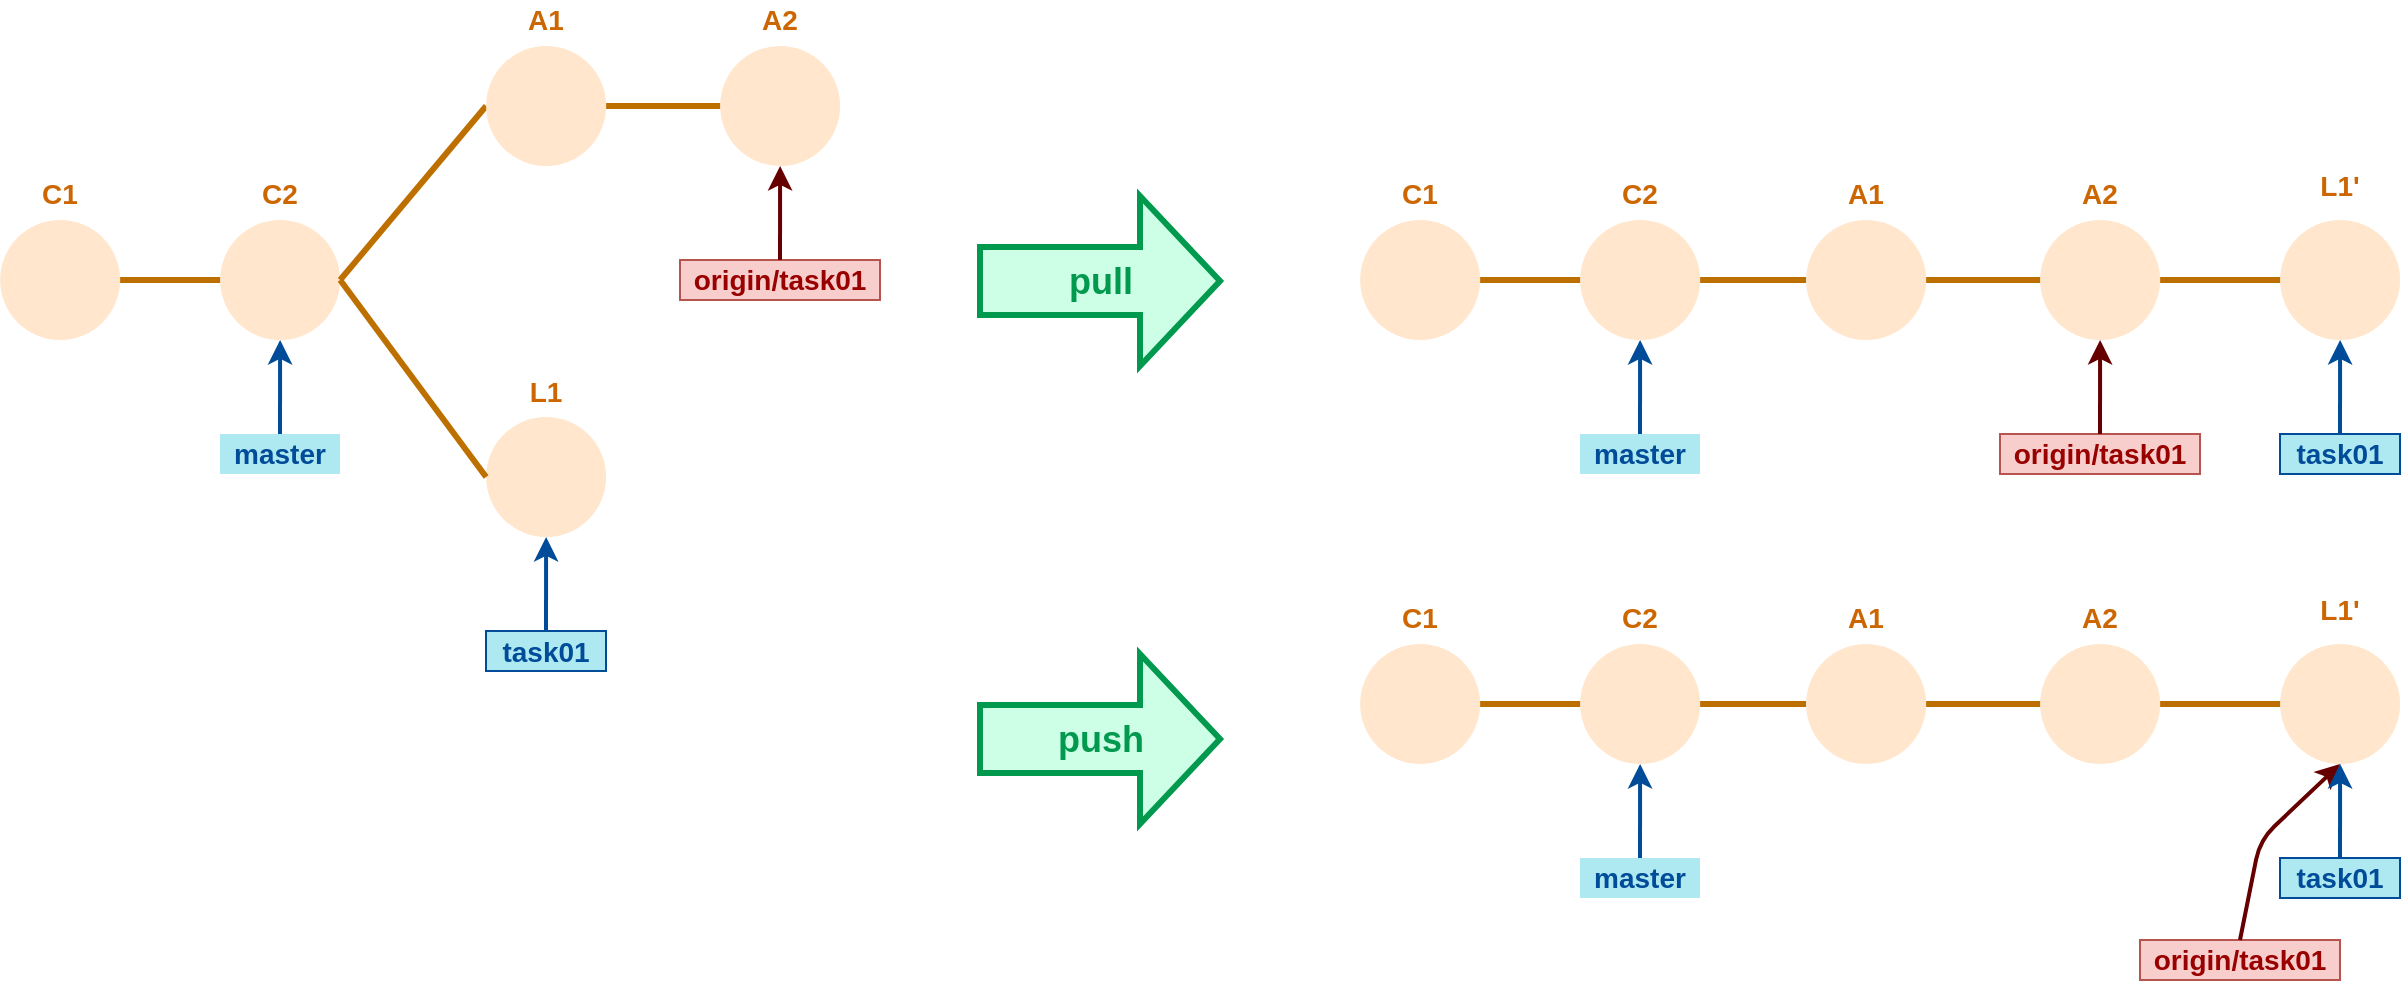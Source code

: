 <mxfile version="12.1.3" type="device" pages="1"><diagram id="HAET5fpl5bqPvAFkC88v" name="Page-1"><mxGraphModel dx="1151" dy="738" grid="1" gridSize="10" guides="1" tooltips="1" connect="1" arrows="1" fold="1" page="1" pageScale="1" pageWidth="1100" pageHeight="1169" math="0" shadow="0"><root><mxCell id="0"/><mxCell id="1" parent="0"/><mxCell id="OzglFJ8sJ1fg2wrmD4SC-4" value="" style="ellipse;whiteSpace=wrap;html=1;aspect=fixed;fillColor=#FFE6CC;strokeColor=none;" parent="1" vertex="1"><mxGeometry x="40.059" y="260" width="60" height="60" as="geometry"/></mxCell><mxCell id="OzglFJ8sJ1fg2wrmD4SC-5" value="" style="ellipse;whiteSpace=wrap;html=1;aspect=fixed;fillColor=#FFE6CC;strokeColor=none;" parent="1" vertex="1"><mxGeometry x="150.059" y="260" width="60" height="60" as="geometry"/></mxCell><mxCell id="OzglFJ8sJ1fg2wrmD4SC-6" value="" style="endArrow=none;html=1;entryX=1;entryY=0.5;entryDx=0;entryDy=0;exitX=0;exitY=0.5;exitDx=0;exitDy=0;endFill=0;fillColor=#f0a30a;strokeColor=#BD7000;strokeWidth=3;" parent="1" source="OzglFJ8sJ1fg2wrmD4SC-5" target="OzglFJ8sJ1fg2wrmD4SC-4" edge="1"><mxGeometry width="50" height="50" relative="1" as="geometry"><mxPoint x="40.059" y="410" as="sourcePoint"/><mxPoint x="90.059" y="360" as="targetPoint"/></mxGeometry></mxCell><mxCell id="OzglFJ8sJ1fg2wrmD4SC-7" value="C1" style="text;html=1;strokeColor=none;fillColor=none;align=center;verticalAlign=middle;whiteSpace=wrap;rounded=0;fontStyle=1;fontSize=14;fontColor=#CC6600;" parent="1" vertex="1"><mxGeometry x="50.059" y="237" width="40" height="20" as="geometry"/></mxCell><mxCell id="OzglFJ8sJ1fg2wrmD4SC-8" value="C2" style="text;html=1;strokeColor=none;fillColor=none;align=center;verticalAlign=middle;whiteSpace=wrap;rounded=0;fontStyle=1;fontSize=14;fontColor=#CC6600;" parent="1" vertex="1"><mxGeometry x="160.059" y="237" width="40" height="20" as="geometry"/></mxCell><mxCell id="OzglFJ8sJ1fg2wrmD4SC-10" value="" style="endArrow=none;html=1;entryX=1;entryY=0.5;entryDx=0;entryDy=0;exitX=0.5;exitY=1;exitDx=0;exitDy=0;endFill=0;fillColor=#f0a30a;strokeColor=#BD7000;strokeWidth=3;" parent="1" source="mrfmCj64JZZggaUAGXXq-16" edge="1"><mxGeometry width="50" height="50" relative="1" as="geometry"><mxPoint x="287.059" y="290" as="sourcePoint"/><mxPoint x="210.059" y="290" as="targetPoint"/></mxGeometry></mxCell><mxCell id="mrfmCj64JZZggaUAGXXq-5" value="master" style="text;html=1;strokeColor=none;fillColor=#AEE9F2;align=center;verticalAlign=middle;whiteSpace=wrap;rounded=0;fontStyle=1;fontSize=14;fontColor=#004C99;" parent="1" vertex="1"><mxGeometry x="150" y="367" width="60" height="20" as="geometry"/></mxCell><mxCell id="mrfmCj64JZZggaUAGXXq-6" value="" style="endArrow=classic;html=1;strokeColor=#004C99;fillColor=#FFB366;fontColor=#07733D;exitX=0.5;exitY=0;exitDx=0;exitDy=0;strokeWidth=2;entryX=0.5;entryY=1;entryDx=0;entryDy=0;" parent="1" source="mrfmCj64JZZggaUAGXXq-5" target="OzglFJ8sJ1fg2wrmD4SC-5" edge="1"><mxGeometry width="50" height="50" relative="1" as="geometry"><mxPoint x="327" y="200" as="sourcePoint"/><mxPoint x="353" y="340" as="targetPoint"/></mxGeometry></mxCell><mxCell id="mrfmCj64JZZggaUAGXXq-13" value="origin/task01" style="text;html=1;strokeColor=#b85450;fillColor=#f8cecc;align=center;verticalAlign=middle;whiteSpace=wrap;rounded=0;fontStyle=1;fontSize=14;labelBorderColor=none;fontColor=#990000;" parent="1" vertex="1"><mxGeometry x="380" y="280" width="100" height="20" as="geometry"/></mxCell><mxCell id="mrfmCj64JZZggaUAGXXq-16" value="" style="ellipse;whiteSpace=wrap;html=1;aspect=fixed;fillColor=#FFE6CC;strokeColor=none;direction=south;" parent="1" vertex="1"><mxGeometry x="283.059" y="173" width="60" height="60" as="geometry"/></mxCell><mxCell id="mrfmCj64JZZggaUAGXXq-17" value="A1" style="text;html=1;strokeColor=none;fillColor=none;align=center;verticalAlign=middle;whiteSpace=wrap;rounded=0;fontStyle=1;fontSize=14;fontColor=#CC6600;" parent="1" vertex="1"><mxGeometry x="293.059" y="150" width="40" height="20" as="geometry"/></mxCell><mxCell id="mrfmCj64JZZggaUAGXXq-19" value="" style="endArrow=classic;html=1;strokeColor=#660000;fillColor=#FFB366;fontColor=#07733D;exitX=0.5;exitY=0;exitDx=0;exitDy=0;strokeWidth=2;entryX=0.5;entryY=1;entryDx=0;entryDy=0;" parent="1" source="mrfmCj64JZZggaUAGXXq-13" target="bu3hgth9IXDOjObXSyT2-1" edge="1"><mxGeometry width="50" height="50" relative="1" as="geometry"><mxPoint x="440" y="153" as="sourcePoint"/><mxPoint x="430.059" y="233" as="targetPoint"/></mxGeometry></mxCell><mxCell id="bu3hgth9IXDOjObXSyT2-1" value="" style="ellipse;whiteSpace=wrap;html=1;aspect=fixed;fillColor=#FFE6CC;strokeColor=none;" parent="1" vertex="1"><mxGeometry x="400.059" y="173" width="60" height="60" as="geometry"/></mxCell><mxCell id="bu3hgth9IXDOjObXSyT2-2" value="" style="endArrow=none;html=1;entryX=1;entryY=0.5;entryDx=0;entryDy=0;exitX=0;exitY=0.5;exitDx=0;exitDy=0;endFill=0;fillColor=#f0a30a;strokeColor=#BD7000;strokeWidth=3;" parent="1" source="bu3hgth9IXDOjObXSyT2-1" edge="1"><mxGeometry width="50" height="50" relative="1" as="geometry"><mxPoint x="283.059" y="323" as="sourcePoint"/><mxPoint x="343.059" y="203" as="targetPoint"/></mxGeometry></mxCell><mxCell id="bu3hgth9IXDOjObXSyT2-3" value="A2" style="text;html=1;strokeColor=none;fillColor=none;align=center;verticalAlign=middle;whiteSpace=wrap;rounded=0;fontStyle=1;fontSize=14;fontColor=#CC6600;" parent="1" vertex="1"><mxGeometry x="410.059" y="150" width="40" height="20" as="geometry"/></mxCell><mxCell id="hbwKmorQYRs0Cjv_wLM8-2" value="" style="ellipse;whiteSpace=wrap;html=1;aspect=fixed;fillColor=#FFE6CC;strokeColor=none;direction=south;" vertex="1" parent="1"><mxGeometry x="283.059" y="358.5" width="60" height="60" as="geometry"/></mxCell><mxCell id="hbwKmorQYRs0Cjv_wLM8-3" value="L1" style="text;html=1;strokeColor=none;fillColor=none;align=center;verticalAlign=middle;whiteSpace=wrap;rounded=0;fontStyle=1;fontSize=14;fontColor=#CC6600;" vertex="1" parent="1"><mxGeometry x="293.059" y="335.5" width="40" height="20" as="geometry"/></mxCell><mxCell id="hbwKmorQYRs0Cjv_wLM8-4" value="" style="endArrow=none;html=1;entryX=1;entryY=0.5;entryDx=0;entryDy=0;exitX=0.5;exitY=1;exitDx=0;exitDy=0;endFill=0;fillColor=#f0a30a;strokeColor=#BD7000;strokeWidth=3;" edge="1" parent="1" source="hbwKmorQYRs0Cjv_wLM8-2" target="OzglFJ8sJ1fg2wrmD4SC-5"><mxGeometry width="50" height="50" relative="1" as="geometry"><mxPoint x="293.059" y="235" as="sourcePoint"/><mxPoint x="220.059" y="300" as="targetPoint"/></mxGeometry></mxCell><mxCell id="hbwKmorQYRs0Cjv_wLM8-5" value="task01" style="text;html=1;strokeColor=#004C99;fillColor=#AEE9F2;align=center;verticalAlign=middle;whiteSpace=wrap;rounded=0;fontStyle=1;fontSize=14;fontColor=#004C99;" vertex="1" parent="1"><mxGeometry x="283" y="465.5" width="60" height="20" as="geometry"/></mxCell><mxCell id="hbwKmorQYRs0Cjv_wLM8-6" value="" style="endArrow=classic;html=1;strokeColor=#004C99;fillColor=#FFB366;fontColor=#07733D;exitX=0.5;exitY=0;exitDx=0;exitDy=0;strokeWidth=2;entryX=0.5;entryY=1;entryDx=0;entryDy=0;" edge="1" parent="1" source="hbwKmorQYRs0Cjv_wLM8-5"><mxGeometry width="50" height="50" relative="1" as="geometry"><mxPoint x="460" y="298.5" as="sourcePoint"/><mxPoint x="313.059" y="418.5" as="targetPoint"/></mxGeometry></mxCell><mxCell id="hbwKmorQYRs0Cjv_wLM8-9" value="&lt;font style=&quot;font-size: 18px&quot; color=&quot;#00994d&quot;&gt;&lt;b&gt;pull&lt;/b&gt;&lt;/font&gt;" style="html=1;shadow=0;dashed=0;align=center;verticalAlign=middle;shape=mxgraph.arrows2.arrow;dy=0.6;dx=40;notch=0;fontColor=#990000;strokeWidth=3;strokeColor=#00994D;fillColor=#CCFFE6;" vertex="1" parent="1"><mxGeometry x="530" y="248" width="120" height="85" as="geometry"/></mxCell><mxCell id="hbwKmorQYRs0Cjv_wLM8-10" value="" style="ellipse;whiteSpace=wrap;html=1;aspect=fixed;fillColor=#FFE6CC;strokeColor=none;" vertex="1" parent="1"><mxGeometry x="720.059" y="260" width="60" height="60" as="geometry"/></mxCell><mxCell id="hbwKmorQYRs0Cjv_wLM8-11" value="" style="ellipse;whiteSpace=wrap;html=1;aspect=fixed;fillColor=#FFE6CC;strokeColor=none;" vertex="1" parent="1"><mxGeometry x="830.059" y="260" width="60" height="60" as="geometry"/></mxCell><mxCell id="hbwKmorQYRs0Cjv_wLM8-12" value="" style="endArrow=none;html=1;entryX=1;entryY=0.5;entryDx=0;entryDy=0;exitX=0;exitY=0.5;exitDx=0;exitDy=0;endFill=0;fillColor=#f0a30a;strokeColor=#BD7000;strokeWidth=3;" edge="1" parent="1" source="hbwKmorQYRs0Cjv_wLM8-11" target="hbwKmorQYRs0Cjv_wLM8-10"><mxGeometry width="50" height="50" relative="1" as="geometry"><mxPoint x="720.059" y="410" as="sourcePoint"/><mxPoint x="770.059" y="360" as="targetPoint"/></mxGeometry></mxCell><mxCell id="hbwKmorQYRs0Cjv_wLM8-13" value="C1" style="text;html=1;strokeColor=none;fillColor=none;align=center;verticalAlign=middle;whiteSpace=wrap;rounded=0;fontStyle=1;fontSize=14;fontColor=#CC6600;" vertex="1" parent="1"><mxGeometry x="730.059" y="237" width="40" height="20" as="geometry"/></mxCell><mxCell id="hbwKmorQYRs0Cjv_wLM8-14" value="C2" style="text;html=1;strokeColor=none;fillColor=none;align=center;verticalAlign=middle;whiteSpace=wrap;rounded=0;fontStyle=1;fontSize=14;fontColor=#CC6600;" vertex="1" parent="1"><mxGeometry x="840.059" y="237" width="40" height="20" as="geometry"/></mxCell><mxCell id="hbwKmorQYRs0Cjv_wLM8-15" value="" style="endArrow=none;html=1;entryX=1;entryY=0.5;entryDx=0;entryDy=0;exitX=0.5;exitY=1;exitDx=0;exitDy=0;endFill=0;fillColor=#f0a30a;strokeColor=#BD7000;strokeWidth=3;" edge="1" parent="1" source="hbwKmorQYRs0Cjv_wLM8-19"><mxGeometry width="50" height="50" relative="1" as="geometry"><mxPoint x="967.059" y="290" as="sourcePoint"/><mxPoint x="890.059" y="290" as="targetPoint"/></mxGeometry></mxCell><mxCell id="hbwKmorQYRs0Cjv_wLM8-16" value="master" style="text;html=1;strokeColor=none;fillColor=#AEE9F2;align=center;verticalAlign=middle;whiteSpace=wrap;rounded=0;fontStyle=1;fontSize=14;fontColor=#004C99;" vertex="1" parent="1"><mxGeometry x="830" y="367" width="60" height="20" as="geometry"/></mxCell><mxCell id="hbwKmorQYRs0Cjv_wLM8-17" value="" style="endArrow=classic;html=1;strokeColor=#004C99;fillColor=#FFB366;fontColor=#07733D;exitX=0.5;exitY=0;exitDx=0;exitDy=0;strokeWidth=2;entryX=0.5;entryY=1;entryDx=0;entryDy=0;" edge="1" parent="1" source="hbwKmorQYRs0Cjv_wLM8-16" target="hbwKmorQYRs0Cjv_wLM8-11"><mxGeometry width="50" height="50" relative="1" as="geometry"><mxPoint x="1007" y="200" as="sourcePoint"/><mxPoint x="1033" y="340" as="targetPoint"/></mxGeometry></mxCell><mxCell id="hbwKmorQYRs0Cjv_wLM8-18" value="origin/task01" style="text;html=1;strokeColor=#b85450;fillColor=#f8cecc;align=center;verticalAlign=middle;whiteSpace=wrap;rounded=0;fontStyle=1;fontSize=14;labelBorderColor=none;fontColor=#990000;" vertex="1" parent="1"><mxGeometry x="1040" y="367" width="100" height="20" as="geometry"/></mxCell><mxCell id="hbwKmorQYRs0Cjv_wLM8-19" value="" style="ellipse;whiteSpace=wrap;html=1;aspect=fixed;fillColor=#FFE6CC;strokeColor=none;direction=south;" vertex="1" parent="1"><mxGeometry x="943.059" y="260" width="60" height="60" as="geometry"/></mxCell><mxCell id="hbwKmorQYRs0Cjv_wLM8-20" value="A1" style="text;html=1;strokeColor=none;fillColor=none;align=center;verticalAlign=middle;whiteSpace=wrap;rounded=0;fontStyle=1;fontSize=14;fontColor=#CC6600;" vertex="1" parent="1"><mxGeometry x="953.059" y="237" width="40" height="20" as="geometry"/></mxCell><mxCell id="hbwKmorQYRs0Cjv_wLM8-21" value="" style="endArrow=classic;html=1;strokeColor=#660000;fillColor=#FFB366;fontColor=#07733D;exitX=0.5;exitY=0;exitDx=0;exitDy=0;strokeWidth=2;entryX=0.5;entryY=1;entryDx=0;entryDy=0;" edge="1" parent="1" source="hbwKmorQYRs0Cjv_wLM8-18" target="hbwKmorQYRs0Cjv_wLM8-22"><mxGeometry width="50" height="50" relative="1" as="geometry"><mxPoint x="1100" y="240" as="sourcePoint"/><mxPoint x="1090.059" y="320" as="targetPoint"/></mxGeometry></mxCell><mxCell id="hbwKmorQYRs0Cjv_wLM8-22" value="" style="ellipse;whiteSpace=wrap;html=1;aspect=fixed;fillColor=#FFE6CC;strokeColor=none;" vertex="1" parent="1"><mxGeometry x="1060.059" y="260" width="60" height="60" as="geometry"/></mxCell><mxCell id="hbwKmorQYRs0Cjv_wLM8-23" value="" style="endArrow=none;html=1;entryX=1;entryY=0.5;entryDx=0;entryDy=0;exitX=0;exitY=0.5;exitDx=0;exitDy=0;endFill=0;fillColor=#f0a30a;strokeColor=#BD7000;strokeWidth=3;" edge="1" parent="1" source="hbwKmorQYRs0Cjv_wLM8-22"><mxGeometry width="50" height="50" relative="1" as="geometry"><mxPoint x="943.059" y="410" as="sourcePoint"/><mxPoint x="1003.059" y="290" as="targetPoint"/></mxGeometry></mxCell><mxCell id="hbwKmorQYRs0Cjv_wLM8-24" value="A2" style="text;html=1;strokeColor=none;fillColor=none;align=center;verticalAlign=middle;whiteSpace=wrap;rounded=0;fontStyle=1;fontSize=14;fontColor=#CC6600;" vertex="1" parent="1"><mxGeometry x="1070.059" y="237" width="40" height="20" as="geometry"/></mxCell><mxCell id="hbwKmorQYRs0Cjv_wLM8-28" value="task01" style="text;html=1;strokeColor=#004C99;fillColor=#AEE9F2;align=center;verticalAlign=middle;whiteSpace=wrap;rounded=0;fontStyle=1;fontSize=14;fontColor=#004C99;" vertex="1" parent="1"><mxGeometry x="1180" y="367" width="60" height="20" as="geometry"/></mxCell><mxCell id="hbwKmorQYRs0Cjv_wLM8-29" value="" style="endArrow=classic;html=1;strokeColor=#004C99;fillColor=#FFB366;fontColor=#07733D;exitX=0.5;exitY=0;exitDx=0;exitDy=0;strokeWidth=2;entryX=0.5;entryY=1;entryDx=0;entryDy=0;" edge="1" parent="1" source="hbwKmorQYRs0Cjv_wLM8-28" target="hbwKmorQYRs0Cjv_wLM8-30"><mxGeometry width="50" height="50" relative="1" as="geometry"><mxPoint x="1357" y="200" as="sourcePoint"/><mxPoint x="1260" y="348.5" as="targetPoint"/></mxGeometry></mxCell><mxCell id="hbwKmorQYRs0Cjv_wLM8-30" value="" style="ellipse;whiteSpace=wrap;html=1;aspect=fixed;fillColor=#FFE6CC;strokeColor=none;" vertex="1" parent="1"><mxGeometry x="1180.059" y="260" width="60" height="60" as="geometry"/></mxCell><mxCell id="hbwKmorQYRs0Cjv_wLM8-31" value="L1'" style="text;html=1;strokeColor=none;fillColor=none;align=center;verticalAlign=middle;whiteSpace=wrap;rounded=0;fontStyle=1;fontSize=14;fontColor=#CC6600;" vertex="1" parent="1"><mxGeometry x="1190" y="228.5" width="40" height="29" as="geometry"/></mxCell><mxCell id="hbwKmorQYRs0Cjv_wLM8-36" value="" style="endArrow=none;html=1;entryX=1;entryY=0.5;entryDx=0;entryDy=0;endFill=0;fillColor=#f0a30a;strokeColor=#BD7000;strokeWidth=3;exitX=0;exitY=0.5;exitDx=0;exitDy=0;" edge="1" parent="1" source="hbwKmorQYRs0Cjv_wLM8-30" target="hbwKmorQYRs0Cjv_wLM8-22"><mxGeometry width="50" height="50" relative="1" as="geometry"><mxPoint x="1071.559" y="213" as="sourcePoint"/><mxPoint x="994.559" y="213" as="targetPoint"/></mxGeometry></mxCell><mxCell id="hbwKmorQYRs0Cjv_wLM8-41" value="&lt;font style=&quot;font-size: 18px&quot; color=&quot;#00994d&quot;&gt;&lt;b&gt;push&lt;/b&gt;&lt;/font&gt;" style="html=1;shadow=0;dashed=0;align=center;verticalAlign=middle;shape=mxgraph.arrows2.arrow;dy=0.6;dx=40;notch=0;fontColor=#990000;strokeWidth=3;strokeColor=#00994D;fillColor=#CCFFE6;" vertex="1" parent="1"><mxGeometry x="530" y="477" width="120" height="85" as="geometry"/></mxCell><mxCell id="hbwKmorQYRs0Cjv_wLM8-88" value="" style="ellipse;whiteSpace=wrap;html=1;aspect=fixed;fillColor=#FFE6CC;strokeColor=none;" vertex="1" parent="1"><mxGeometry x="720.059" y="472" width="60" height="60" as="geometry"/></mxCell><mxCell id="hbwKmorQYRs0Cjv_wLM8-89" value="" style="ellipse;whiteSpace=wrap;html=1;aspect=fixed;fillColor=#FFE6CC;strokeColor=none;" vertex="1" parent="1"><mxGeometry x="830.059" y="472" width="60" height="60" as="geometry"/></mxCell><mxCell id="hbwKmorQYRs0Cjv_wLM8-90" value="" style="endArrow=none;html=1;entryX=1;entryY=0.5;entryDx=0;entryDy=0;exitX=0;exitY=0.5;exitDx=0;exitDy=0;endFill=0;fillColor=#f0a30a;strokeColor=#BD7000;strokeWidth=3;" edge="1" parent="1" source="hbwKmorQYRs0Cjv_wLM8-89" target="hbwKmorQYRs0Cjv_wLM8-88"><mxGeometry width="50" height="50" relative="1" as="geometry"><mxPoint x="720.059" y="622" as="sourcePoint"/><mxPoint x="770.059" y="572" as="targetPoint"/></mxGeometry></mxCell><mxCell id="hbwKmorQYRs0Cjv_wLM8-91" value="C1" style="text;html=1;strokeColor=none;fillColor=none;align=center;verticalAlign=middle;whiteSpace=wrap;rounded=0;fontStyle=1;fontSize=14;fontColor=#CC6600;" vertex="1" parent="1"><mxGeometry x="730.059" y="449" width="40" height="20" as="geometry"/></mxCell><mxCell id="hbwKmorQYRs0Cjv_wLM8-92" value="C2" style="text;html=1;strokeColor=none;fillColor=none;align=center;verticalAlign=middle;whiteSpace=wrap;rounded=0;fontStyle=1;fontSize=14;fontColor=#CC6600;" vertex="1" parent="1"><mxGeometry x="840.059" y="449" width="40" height="20" as="geometry"/></mxCell><mxCell id="hbwKmorQYRs0Cjv_wLM8-93" value="" style="endArrow=none;html=1;entryX=1;entryY=0.5;entryDx=0;entryDy=0;exitX=0.5;exitY=1;exitDx=0;exitDy=0;endFill=0;fillColor=#f0a30a;strokeColor=#BD7000;strokeWidth=3;" edge="1" parent="1" source="hbwKmorQYRs0Cjv_wLM8-97"><mxGeometry width="50" height="50" relative="1" as="geometry"><mxPoint x="967.059" y="502" as="sourcePoint"/><mxPoint x="890.059" y="502" as="targetPoint"/></mxGeometry></mxCell><mxCell id="hbwKmorQYRs0Cjv_wLM8-94" value="master" style="text;html=1;strokeColor=none;fillColor=#AEE9F2;align=center;verticalAlign=middle;whiteSpace=wrap;rounded=0;fontStyle=1;fontSize=14;fontColor=#004C99;" vertex="1" parent="1"><mxGeometry x="830" y="579" width="60" height="20" as="geometry"/></mxCell><mxCell id="hbwKmorQYRs0Cjv_wLM8-95" value="" style="endArrow=classic;html=1;strokeColor=#004C99;fillColor=#FFB366;fontColor=#07733D;exitX=0.5;exitY=0;exitDx=0;exitDy=0;strokeWidth=2;entryX=0.5;entryY=1;entryDx=0;entryDy=0;" edge="1" parent="1" source="hbwKmorQYRs0Cjv_wLM8-94" target="hbwKmorQYRs0Cjv_wLM8-89"><mxGeometry width="50" height="50" relative="1" as="geometry"><mxPoint x="1007" y="412" as="sourcePoint"/><mxPoint x="1033" y="552" as="targetPoint"/></mxGeometry></mxCell><mxCell id="hbwKmorQYRs0Cjv_wLM8-96" value="origin/task01" style="text;html=1;strokeColor=#b85450;fillColor=#f8cecc;align=center;verticalAlign=middle;whiteSpace=wrap;rounded=0;fontStyle=1;fontSize=14;labelBorderColor=none;fontColor=#990000;" vertex="1" parent="1"><mxGeometry x="1110" y="620" width="100" height="20" as="geometry"/></mxCell><mxCell id="hbwKmorQYRs0Cjv_wLM8-97" value="" style="ellipse;whiteSpace=wrap;html=1;aspect=fixed;fillColor=#FFE6CC;strokeColor=none;direction=south;" vertex="1" parent="1"><mxGeometry x="943.059" y="472" width="60" height="60" as="geometry"/></mxCell><mxCell id="hbwKmorQYRs0Cjv_wLM8-98" value="A1" style="text;html=1;strokeColor=none;fillColor=none;align=center;verticalAlign=middle;whiteSpace=wrap;rounded=0;fontStyle=1;fontSize=14;fontColor=#CC6600;" vertex="1" parent="1"><mxGeometry x="953.059" y="449" width="40" height="20" as="geometry"/></mxCell><mxCell id="hbwKmorQYRs0Cjv_wLM8-99" value="" style="endArrow=classic;html=1;strokeColor=#660000;fillColor=#FFB366;fontColor=#07733D;exitX=0.5;exitY=0;exitDx=0;exitDy=0;strokeWidth=2;entryX=0.5;entryY=1;entryDx=0;entryDy=0;" edge="1" parent="1" source="hbwKmorQYRs0Cjv_wLM8-96" target="hbwKmorQYRs0Cjv_wLM8-105"><mxGeometry width="50" height="50" relative="1" as="geometry"><mxPoint x="1100" y="452" as="sourcePoint"/><mxPoint x="1090.059" y="532" as="targetPoint"/><Array as="points"><mxPoint x="1170" y="570"/></Array></mxGeometry></mxCell><mxCell id="hbwKmorQYRs0Cjv_wLM8-100" value="" style="ellipse;whiteSpace=wrap;html=1;aspect=fixed;fillColor=#FFE6CC;strokeColor=none;" vertex="1" parent="1"><mxGeometry x="1060.059" y="472" width="60" height="60" as="geometry"/></mxCell><mxCell id="hbwKmorQYRs0Cjv_wLM8-101" value="" style="endArrow=none;html=1;entryX=1;entryY=0.5;entryDx=0;entryDy=0;exitX=0;exitY=0.5;exitDx=0;exitDy=0;endFill=0;fillColor=#f0a30a;strokeColor=#BD7000;strokeWidth=3;" edge="1" parent="1" source="hbwKmorQYRs0Cjv_wLM8-100"><mxGeometry width="50" height="50" relative="1" as="geometry"><mxPoint x="943.059" y="622" as="sourcePoint"/><mxPoint x="1003.059" y="502" as="targetPoint"/></mxGeometry></mxCell><mxCell id="hbwKmorQYRs0Cjv_wLM8-102" value="A2" style="text;html=1;strokeColor=none;fillColor=none;align=center;verticalAlign=middle;whiteSpace=wrap;rounded=0;fontStyle=1;fontSize=14;fontColor=#CC6600;" vertex="1" parent="1"><mxGeometry x="1070.059" y="449" width="40" height="20" as="geometry"/></mxCell><mxCell id="hbwKmorQYRs0Cjv_wLM8-103" value="task01" style="text;html=1;strokeColor=#004C99;fillColor=#AEE9F2;align=center;verticalAlign=middle;whiteSpace=wrap;rounded=0;fontStyle=1;fontSize=14;fontColor=#004C99;" vertex="1" parent="1"><mxGeometry x="1180" y="579" width="60" height="20" as="geometry"/></mxCell><mxCell id="hbwKmorQYRs0Cjv_wLM8-104" value="" style="endArrow=classic;html=1;strokeColor=#004C99;fillColor=#FFB366;fontColor=#07733D;exitX=0.5;exitY=0;exitDx=0;exitDy=0;strokeWidth=2;entryX=0.5;entryY=1;entryDx=0;entryDy=0;" edge="1" parent="1" source="hbwKmorQYRs0Cjv_wLM8-103" target="hbwKmorQYRs0Cjv_wLM8-105"><mxGeometry width="50" height="50" relative="1" as="geometry"><mxPoint x="1357" y="412" as="sourcePoint"/><mxPoint x="1260" y="560.5" as="targetPoint"/></mxGeometry></mxCell><mxCell id="hbwKmorQYRs0Cjv_wLM8-105" value="" style="ellipse;whiteSpace=wrap;html=1;aspect=fixed;fillColor=#FFE6CC;strokeColor=none;" vertex="1" parent="1"><mxGeometry x="1180.059" y="472" width="60" height="60" as="geometry"/></mxCell><mxCell id="hbwKmorQYRs0Cjv_wLM8-106" value="L1'" style="text;html=1;strokeColor=none;fillColor=none;align=center;verticalAlign=middle;whiteSpace=wrap;rounded=0;fontStyle=1;fontSize=14;fontColor=#CC6600;" vertex="1" parent="1"><mxGeometry x="1190" y="440.5" width="40" height="29" as="geometry"/></mxCell><mxCell id="hbwKmorQYRs0Cjv_wLM8-107" value="" style="endArrow=none;html=1;entryX=1;entryY=0.5;entryDx=0;entryDy=0;endFill=0;fillColor=#f0a30a;strokeColor=#BD7000;strokeWidth=3;exitX=0;exitY=0.5;exitDx=0;exitDy=0;" edge="1" parent="1" source="hbwKmorQYRs0Cjv_wLM8-105" target="hbwKmorQYRs0Cjv_wLM8-100"><mxGeometry width="50" height="50" relative="1" as="geometry"><mxPoint x="1071.559" y="425" as="sourcePoint"/><mxPoint x="994.559" y="425" as="targetPoint"/></mxGeometry></mxCell></root></mxGraphModel></diagram></mxfile>